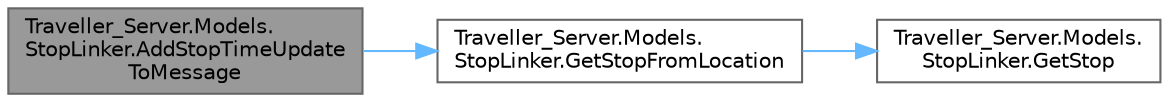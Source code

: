 digraph "Traveller_Server.Models.StopLinker.AddStopTimeUpdateToMessage"
{
 // LATEX_PDF_SIZE
  bgcolor="transparent";
  edge [fontname=Helvetica,fontsize=10,labelfontname=Helvetica,labelfontsize=10];
  node [fontname=Helvetica,fontsize=10,shape=box,height=0.2,width=0.4];
  rankdir="LR";
  Node1 [label="Traveller_Server.Models.\lStopLinker.AddStopTimeUpdate\lToMessage",height=0.2,width=0.4,color="gray40", fillcolor="grey60", style="filled", fontcolor="black",tooltip="Add a Stop Time Update to the specified Feed Message."];
  Node1 -> Node2 [color="steelblue1",style="solid"];
  Node2 [label="Traveller_Server.Models.\lStopLinker.GetStopFromLocation",height=0.2,width=0.4,color="grey40", fillcolor="white", style="filled",URL="$class_traveller___server_1_1_models_1_1_stop_linker.html#af41d2705319359a722105ec1e6b3d2ca",tooltip="Get a GTFS Stop from a Location."];
  Node2 -> Node3 [color="steelblue1",style="solid"];
  Node3 [label="Traveller_Server.Models.\lStopLinker.GetStop",height=0.2,width=0.4,color="grey40", fillcolor="white", style="filled",URL="$class_traveller___server_1_1_models_1_1_stop_linker.html#a061ad69b5a542103ac2ad7c251ece1ca",tooltip="Function to get a GTFS stop from latitude and longitude."];
}
